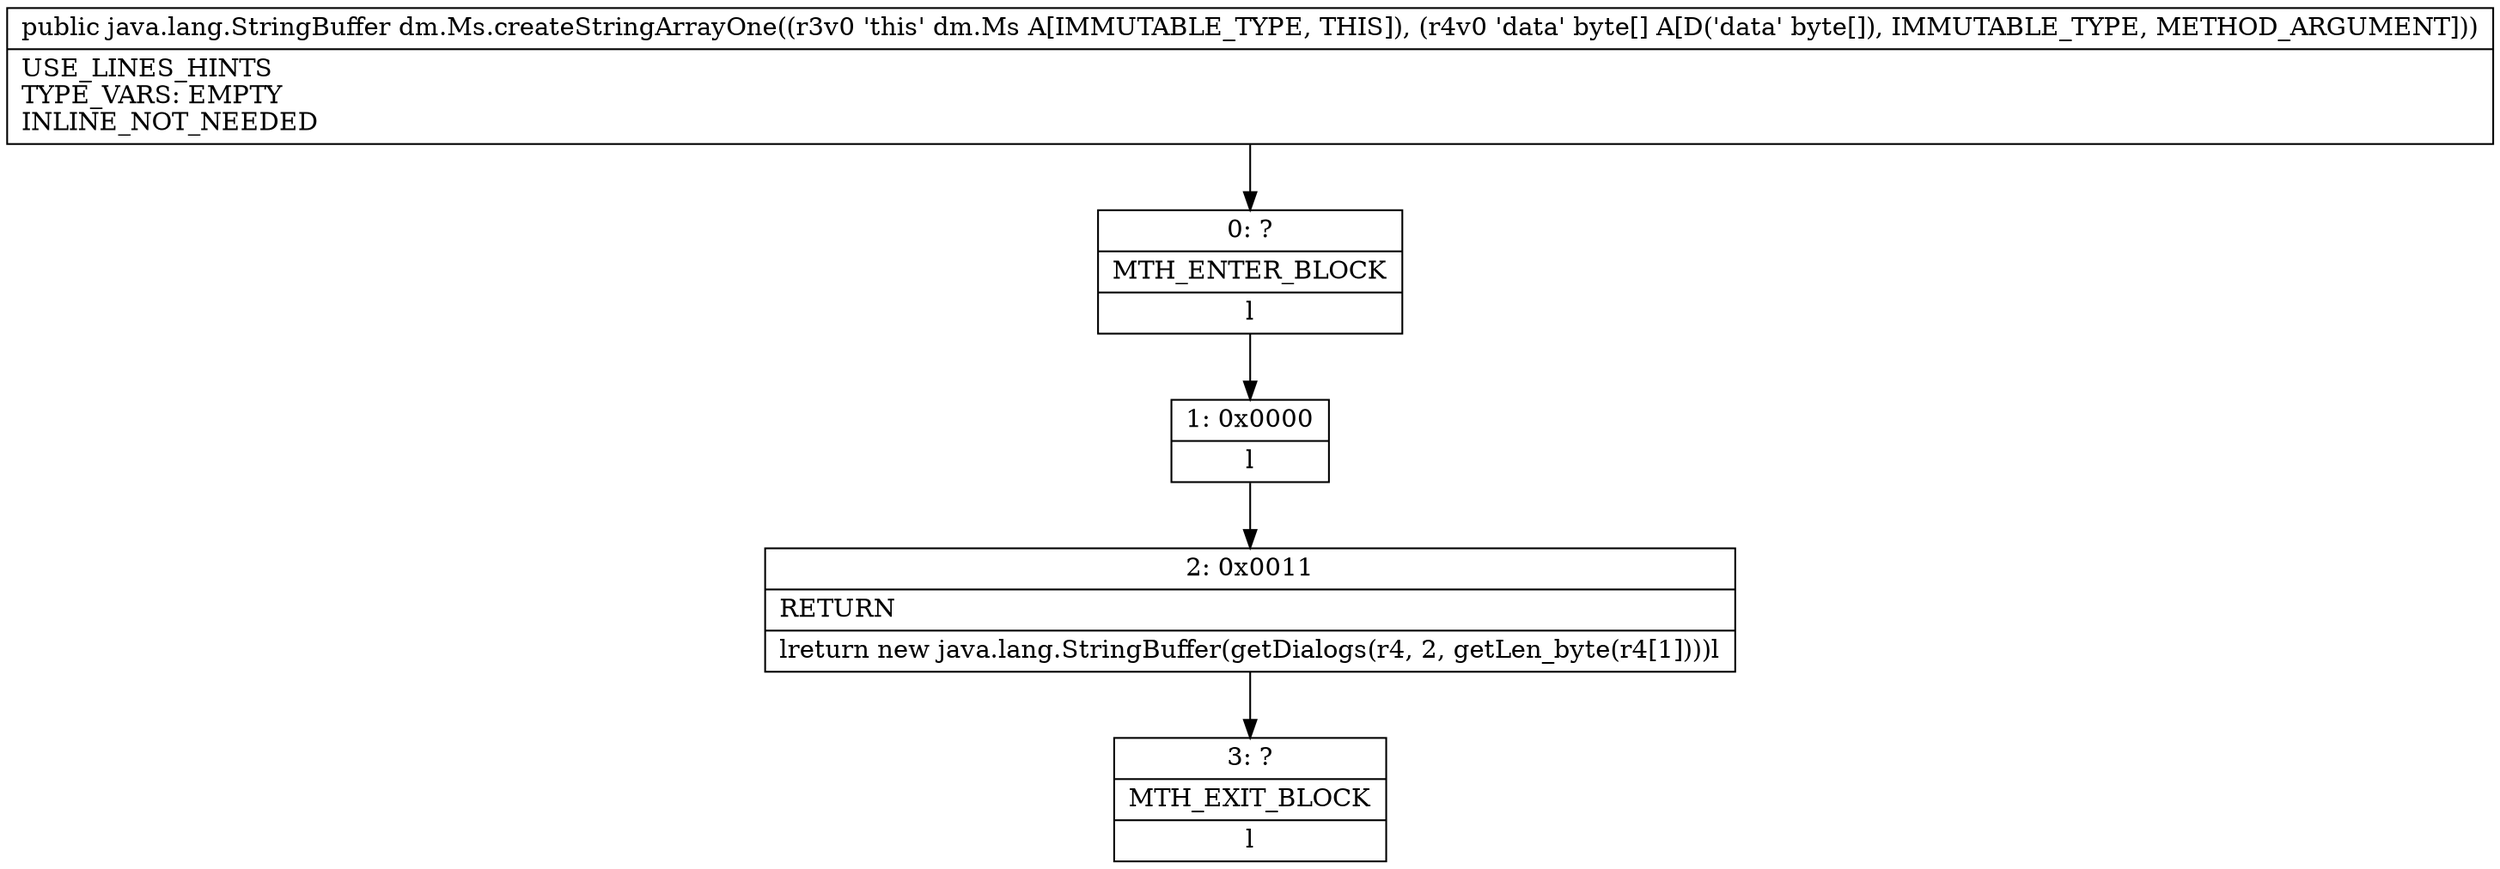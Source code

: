 digraph "CFG fordm.Ms.createStringArrayOne([B)Ljava\/lang\/StringBuffer;" {
Node_0 [shape=record,label="{0\:\ ?|MTH_ENTER_BLOCK\l|l}"];
Node_1 [shape=record,label="{1\:\ 0x0000|l}"];
Node_2 [shape=record,label="{2\:\ 0x0011|RETURN\l|lreturn new java.lang.StringBuffer(getDialogs(r4, 2, getLen_byte(r4[1])))l}"];
Node_3 [shape=record,label="{3\:\ ?|MTH_EXIT_BLOCK\l|l}"];
MethodNode[shape=record,label="{public java.lang.StringBuffer dm.Ms.createStringArrayOne((r3v0 'this' dm.Ms A[IMMUTABLE_TYPE, THIS]), (r4v0 'data' byte[] A[D('data' byte[]), IMMUTABLE_TYPE, METHOD_ARGUMENT]))  | USE_LINES_HINTS\lTYPE_VARS: EMPTY\lINLINE_NOT_NEEDED\l}"];
MethodNode -> Node_0;
Node_0 -> Node_1;
Node_1 -> Node_2;
Node_2 -> Node_3;
}

